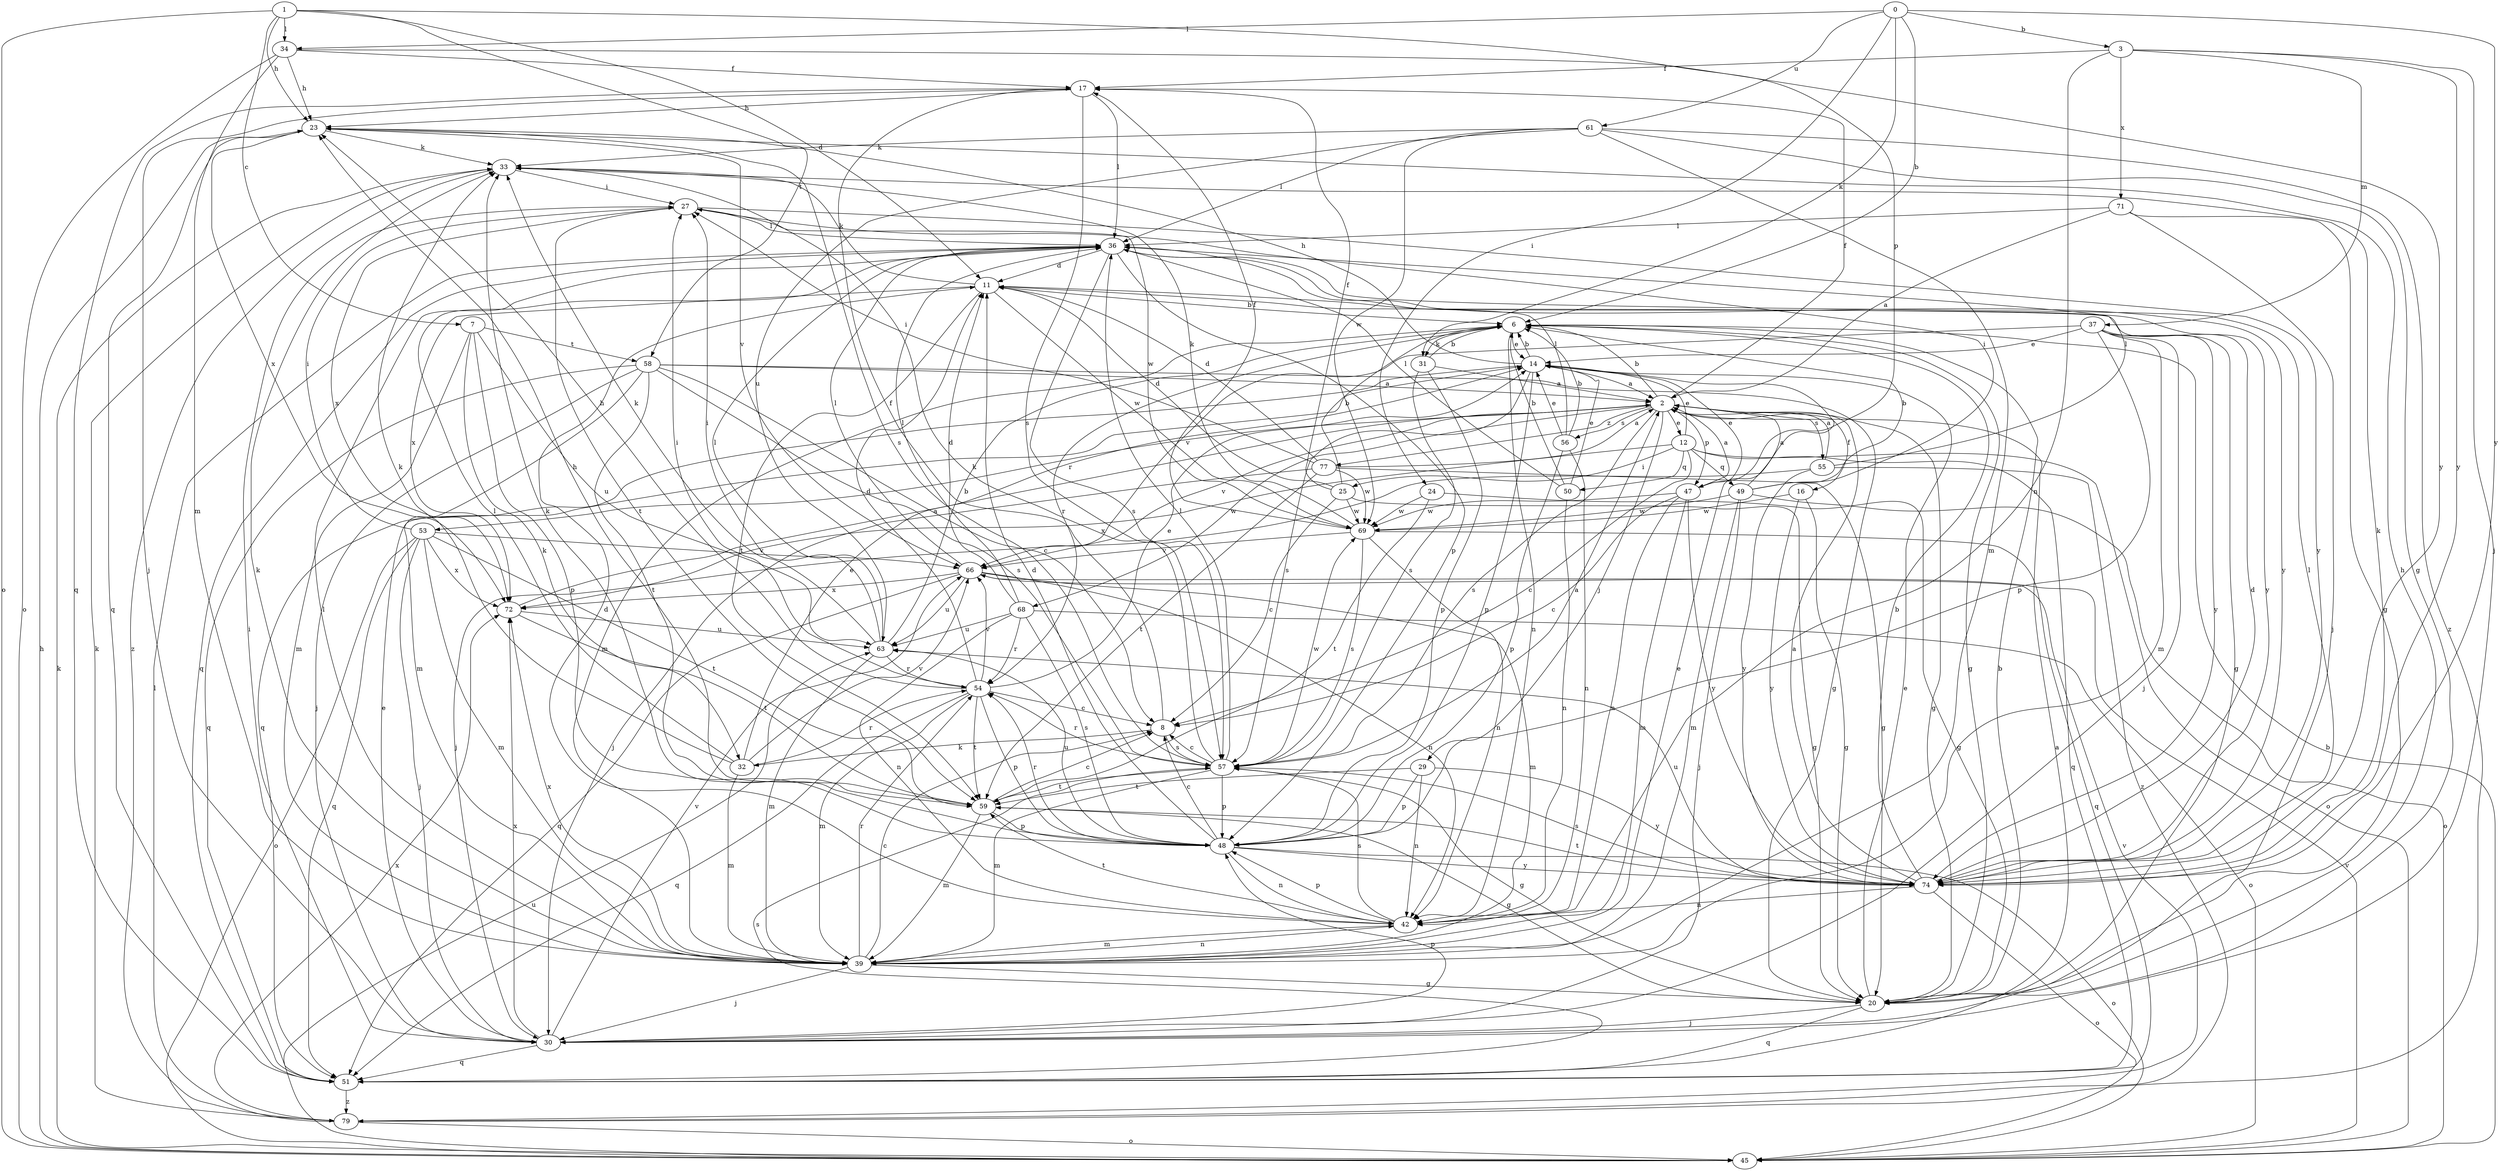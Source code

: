 strict digraph  {
0;
1;
2;
3;
6;
7;
8;
11;
12;
14;
16;
17;
20;
23;
24;
25;
27;
29;
30;
31;
32;
33;
34;
36;
37;
39;
42;
45;
47;
48;
49;
50;
51;
53;
54;
55;
56;
57;
58;
59;
61;
63;
66;
68;
69;
71;
72;
74;
77;
79;
0 -> 3  [label=b];
0 -> 6  [label=b];
0 -> 24  [label=i];
0 -> 31  [label=k];
0 -> 34  [label=l];
0 -> 61  [label=u];
0 -> 74  [label=y];
1 -> 7  [label=c];
1 -> 11  [label=d];
1 -> 23  [label=h];
1 -> 34  [label=l];
1 -> 45  [label=o];
1 -> 47  [label=p];
1 -> 58  [label=t];
2 -> 6  [label=b];
2 -> 12  [label=e];
2 -> 16  [label=f];
2 -> 17  [label=f];
2 -> 20  [label=g];
2 -> 29  [label=j];
2 -> 47  [label=p];
2 -> 53  [label=r];
2 -> 55  [label=s];
2 -> 56  [label=s];
2 -> 57  [label=s];
2 -> 66  [label=v];
2 -> 68  [label=w];
2 -> 77  [label=z];
3 -> 17  [label=f];
3 -> 30  [label=j];
3 -> 37  [label=m];
3 -> 42  [label=n];
3 -> 71  [label=x];
3 -> 74  [label=y];
6 -> 14  [label=e];
6 -> 20  [label=g];
6 -> 31  [label=k];
6 -> 39  [label=m];
6 -> 42  [label=n];
6 -> 54  [label=r];
7 -> 32  [label=k];
7 -> 39  [label=m];
7 -> 48  [label=p];
7 -> 58  [label=t];
7 -> 63  [label=u];
8 -> 17  [label=f];
8 -> 32  [label=k];
8 -> 57  [label=s];
11 -> 6  [label=b];
11 -> 33  [label=k];
11 -> 59  [label=t];
11 -> 69  [label=w];
11 -> 72  [label=x];
11 -> 74  [label=y];
12 -> 8  [label=c];
12 -> 14  [label=e];
12 -> 25  [label=i];
12 -> 45  [label=o];
12 -> 49  [label=q];
12 -> 50  [label=q];
12 -> 51  [label=q];
12 -> 72  [label=x];
14 -> 2  [label=a];
14 -> 6  [label=b];
14 -> 23  [label=h];
14 -> 48  [label=p];
14 -> 51  [label=q];
14 -> 57  [label=s];
16 -> 20  [label=g];
16 -> 69  [label=w];
16 -> 74  [label=y];
17 -> 23  [label=h];
17 -> 30  [label=j];
17 -> 36  [label=l];
17 -> 51  [label=q];
17 -> 57  [label=s];
20 -> 6  [label=b];
20 -> 14  [label=e];
20 -> 23  [label=h];
20 -> 30  [label=j];
20 -> 51  [label=q];
23 -> 33  [label=k];
23 -> 51  [label=q];
23 -> 57  [label=s];
23 -> 66  [label=v];
23 -> 72  [label=x];
24 -> 20  [label=g];
24 -> 59  [label=t];
24 -> 69  [label=w];
25 -> 6  [label=b];
25 -> 8  [label=c];
25 -> 11  [label=d];
25 -> 17  [label=f];
25 -> 20  [label=g];
25 -> 69  [label=w];
27 -> 36  [label=l];
27 -> 59  [label=t];
27 -> 69  [label=w];
27 -> 72  [label=x];
27 -> 74  [label=y];
29 -> 42  [label=n];
29 -> 48  [label=p];
29 -> 59  [label=t];
29 -> 74  [label=y];
30 -> 14  [label=e];
30 -> 27  [label=i];
30 -> 48  [label=p];
30 -> 51  [label=q];
30 -> 66  [label=v];
30 -> 72  [label=x];
31 -> 2  [label=a];
31 -> 6  [label=b];
31 -> 48  [label=p];
31 -> 57  [label=s];
32 -> 14  [label=e];
32 -> 33  [label=k];
32 -> 36  [label=l];
32 -> 39  [label=m];
32 -> 54  [label=r];
32 -> 66  [label=v];
33 -> 27  [label=i];
33 -> 79  [label=z];
34 -> 17  [label=f];
34 -> 23  [label=h];
34 -> 39  [label=m];
34 -> 45  [label=o];
34 -> 74  [label=y];
36 -> 11  [label=d];
36 -> 48  [label=p];
36 -> 51  [label=q];
36 -> 57  [label=s];
36 -> 74  [label=y];
37 -> 14  [label=e];
37 -> 20  [label=g];
37 -> 30  [label=j];
37 -> 39  [label=m];
37 -> 48  [label=p];
37 -> 66  [label=v];
37 -> 74  [label=y];
39 -> 8  [label=c];
39 -> 14  [label=e];
39 -> 20  [label=g];
39 -> 30  [label=j];
39 -> 33  [label=k];
39 -> 36  [label=l];
39 -> 42  [label=n];
39 -> 54  [label=r];
39 -> 72  [label=x];
42 -> 11  [label=d];
42 -> 39  [label=m];
42 -> 48  [label=p];
42 -> 57  [label=s];
42 -> 59  [label=t];
45 -> 6  [label=b];
45 -> 23  [label=h];
45 -> 33  [label=k];
45 -> 63  [label=u];
45 -> 66  [label=v];
47 -> 2  [label=a];
47 -> 8  [label=c];
47 -> 14  [label=e];
47 -> 39  [label=m];
47 -> 42  [label=n];
47 -> 69  [label=w];
47 -> 74  [label=y];
48 -> 8  [label=c];
48 -> 11  [label=d];
48 -> 33  [label=k];
48 -> 42  [label=n];
48 -> 45  [label=o];
48 -> 54  [label=r];
48 -> 63  [label=u];
48 -> 74  [label=y];
49 -> 2  [label=a];
49 -> 6  [label=b];
49 -> 27  [label=i];
49 -> 30  [label=j];
49 -> 39  [label=m];
49 -> 45  [label=o];
49 -> 69  [label=w];
50 -> 6  [label=b];
50 -> 14  [label=e];
50 -> 36  [label=l];
50 -> 42  [label=n];
51 -> 2  [label=a];
51 -> 57  [label=s];
51 -> 79  [label=z];
53 -> 27  [label=i];
53 -> 30  [label=j];
53 -> 39  [label=m];
53 -> 45  [label=o];
53 -> 51  [label=q];
53 -> 59  [label=t];
53 -> 66  [label=v];
53 -> 72  [label=x];
54 -> 8  [label=c];
54 -> 11  [label=d];
54 -> 14  [label=e];
54 -> 23  [label=h];
54 -> 27  [label=i];
54 -> 39  [label=m];
54 -> 48  [label=p];
54 -> 51  [label=q];
54 -> 59  [label=t];
54 -> 66  [label=v];
55 -> 2  [label=a];
55 -> 30  [label=j];
55 -> 36  [label=l];
55 -> 74  [label=y];
55 -> 79  [label=z];
56 -> 6  [label=b];
56 -> 14  [label=e];
56 -> 36  [label=l];
56 -> 42  [label=n];
56 -> 48  [label=p];
57 -> 2  [label=a];
57 -> 8  [label=c];
57 -> 20  [label=g];
57 -> 33  [label=k];
57 -> 36  [label=l];
57 -> 39  [label=m];
57 -> 48  [label=p];
57 -> 54  [label=r];
57 -> 59  [label=t];
57 -> 69  [label=w];
58 -> 2  [label=a];
58 -> 8  [label=c];
58 -> 20  [label=g];
58 -> 30  [label=j];
58 -> 39  [label=m];
58 -> 51  [label=q];
58 -> 57  [label=s];
58 -> 59  [label=t];
59 -> 8  [label=c];
59 -> 20  [label=g];
59 -> 23  [label=h];
59 -> 39  [label=m];
59 -> 48  [label=p];
61 -> 20  [label=g];
61 -> 33  [label=k];
61 -> 36  [label=l];
61 -> 39  [label=m];
61 -> 63  [label=u];
61 -> 69  [label=w];
61 -> 79  [label=z];
63 -> 6  [label=b];
63 -> 27  [label=i];
63 -> 33  [label=k];
63 -> 36  [label=l];
63 -> 39  [label=m];
63 -> 54  [label=r];
66 -> 36  [label=l];
66 -> 39  [label=m];
66 -> 42  [label=n];
66 -> 51  [label=q];
66 -> 63  [label=u];
66 -> 72  [label=x];
68 -> 11  [label=d];
68 -> 36  [label=l];
68 -> 42  [label=n];
68 -> 45  [label=o];
68 -> 48  [label=s];
68 -> 54  [label=r];
68 -> 63  [label=u];
69 -> 17  [label=f];
69 -> 33  [label=k];
69 -> 42  [label=n];
69 -> 51  [label=q];
69 -> 57  [label=s];
69 -> 66  [label=v];
71 -> 2  [label=a];
71 -> 20  [label=g];
71 -> 30  [label=j];
71 -> 36  [label=l];
72 -> 2  [label=a];
72 -> 59  [label=t];
72 -> 63  [label=u];
74 -> 2  [label=a];
74 -> 6  [label=b];
74 -> 11  [label=d];
74 -> 33  [label=k];
74 -> 36  [label=l];
74 -> 42  [label=n];
74 -> 45  [label=o];
74 -> 57  [label=s];
74 -> 59  [label=t];
74 -> 63  [label=u];
77 -> 2  [label=a];
77 -> 11  [label=d];
77 -> 20  [label=g];
77 -> 27  [label=i];
77 -> 30  [label=j];
77 -> 59  [label=t];
77 -> 69  [label=w];
79 -> 33  [label=k];
79 -> 36  [label=l];
79 -> 45  [label=o];
79 -> 66  [label=v];
79 -> 72  [label=x];
}
